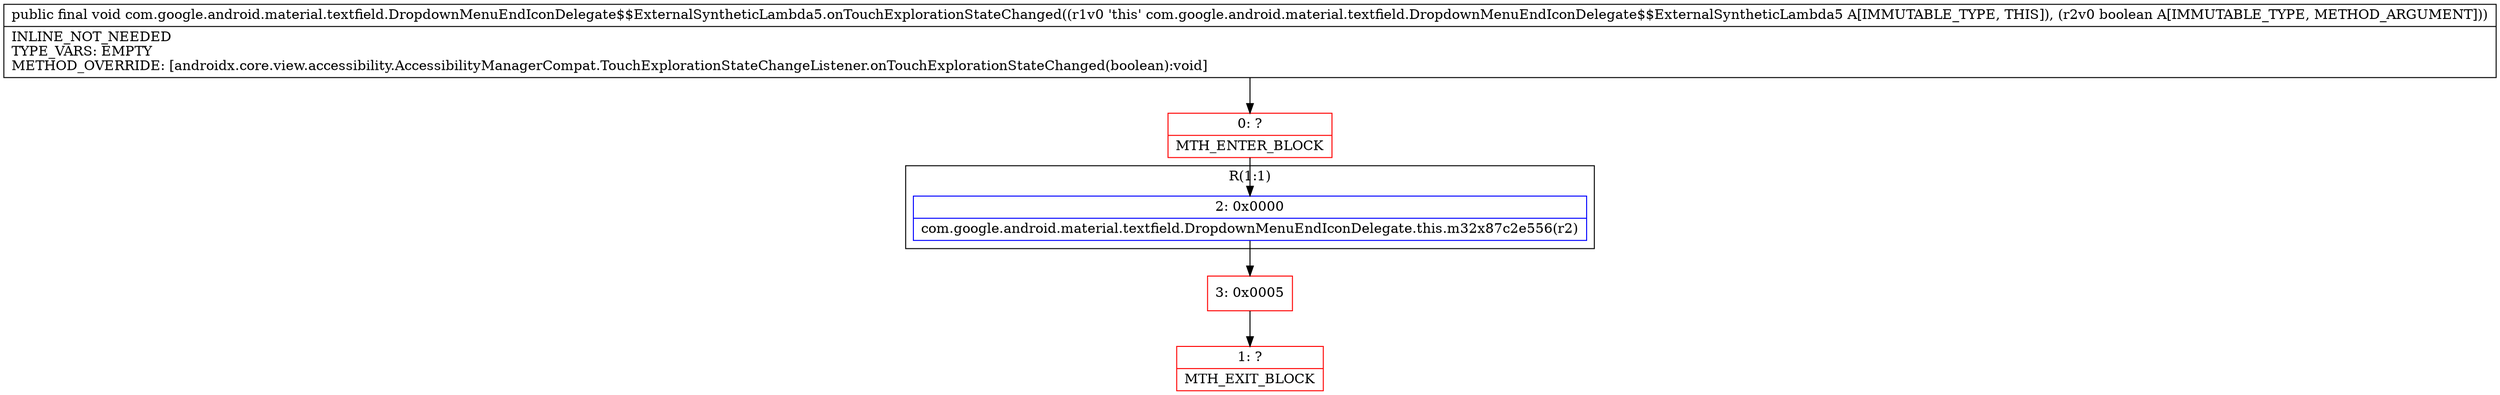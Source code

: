 digraph "CFG forcom.google.android.material.textfield.DropdownMenuEndIconDelegate$$ExternalSyntheticLambda5.onTouchExplorationStateChanged(Z)V" {
subgraph cluster_Region_299970683 {
label = "R(1:1)";
node [shape=record,color=blue];
Node_2 [shape=record,label="{2\:\ 0x0000|com.google.android.material.textfield.DropdownMenuEndIconDelegate.this.m32x87c2e556(r2)\l}"];
}
Node_0 [shape=record,color=red,label="{0\:\ ?|MTH_ENTER_BLOCK\l}"];
Node_3 [shape=record,color=red,label="{3\:\ 0x0005}"];
Node_1 [shape=record,color=red,label="{1\:\ ?|MTH_EXIT_BLOCK\l}"];
MethodNode[shape=record,label="{public final void com.google.android.material.textfield.DropdownMenuEndIconDelegate$$ExternalSyntheticLambda5.onTouchExplorationStateChanged((r1v0 'this' com.google.android.material.textfield.DropdownMenuEndIconDelegate$$ExternalSyntheticLambda5 A[IMMUTABLE_TYPE, THIS]), (r2v0 boolean A[IMMUTABLE_TYPE, METHOD_ARGUMENT]))  | INLINE_NOT_NEEDED\lTYPE_VARS: EMPTY\lMETHOD_OVERRIDE: [androidx.core.view.accessibility.AccessibilityManagerCompat.TouchExplorationStateChangeListener.onTouchExplorationStateChanged(boolean):void]\l}"];
MethodNode -> Node_0;Node_2 -> Node_3;
Node_0 -> Node_2;
Node_3 -> Node_1;
}

